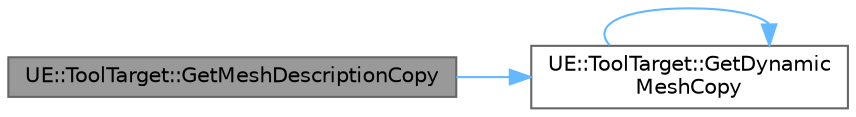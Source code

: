 digraph "UE::ToolTarget::GetMeshDescriptionCopy"
{
 // INTERACTIVE_SVG=YES
 // LATEX_PDF_SIZE
  bgcolor="transparent";
  edge [fontname=Helvetica,fontsize=10,labelfontname=Helvetica,labelfontsize=10];
  node [fontname=Helvetica,fontsize=10,shape=box,height=0.2,width=0.4];
  rankdir="LR";
  Node1 [id="Node000001",label="UE::ToolTarget::GetMeshDescriptionCopy",height=0.2,width=0.4,color="gray40", fillcolor="grey60", style="filled", fontcolor="black",tooltip="Return a copy of the MeshDescription underlying a ToolTarget."];
  Node1 -> Node2 [id="edge1_Node000001_Node000002",color="steelblue1",style="solid",tooltip=" "];
  Node2 [id="Node000002",label="UE::ToolTarget::GetDynamic\lMeshCopy",height=0.2,width=0.4,color="grey40", fillcolor="white", style="filled",URL="$d0/d2f/namespaceUE_1_1ToolTarget.html#adfbf1543a0dc0ac6dfae5f12c7ac6bd4",tooltip="Fetch a DynamicMesh3 representing the given ToolTarget."];
  Node2 -> Node2 [id="edge2_Node000002_Node000002",color="steelblue1",style="solid",tooltip=" "];
}
